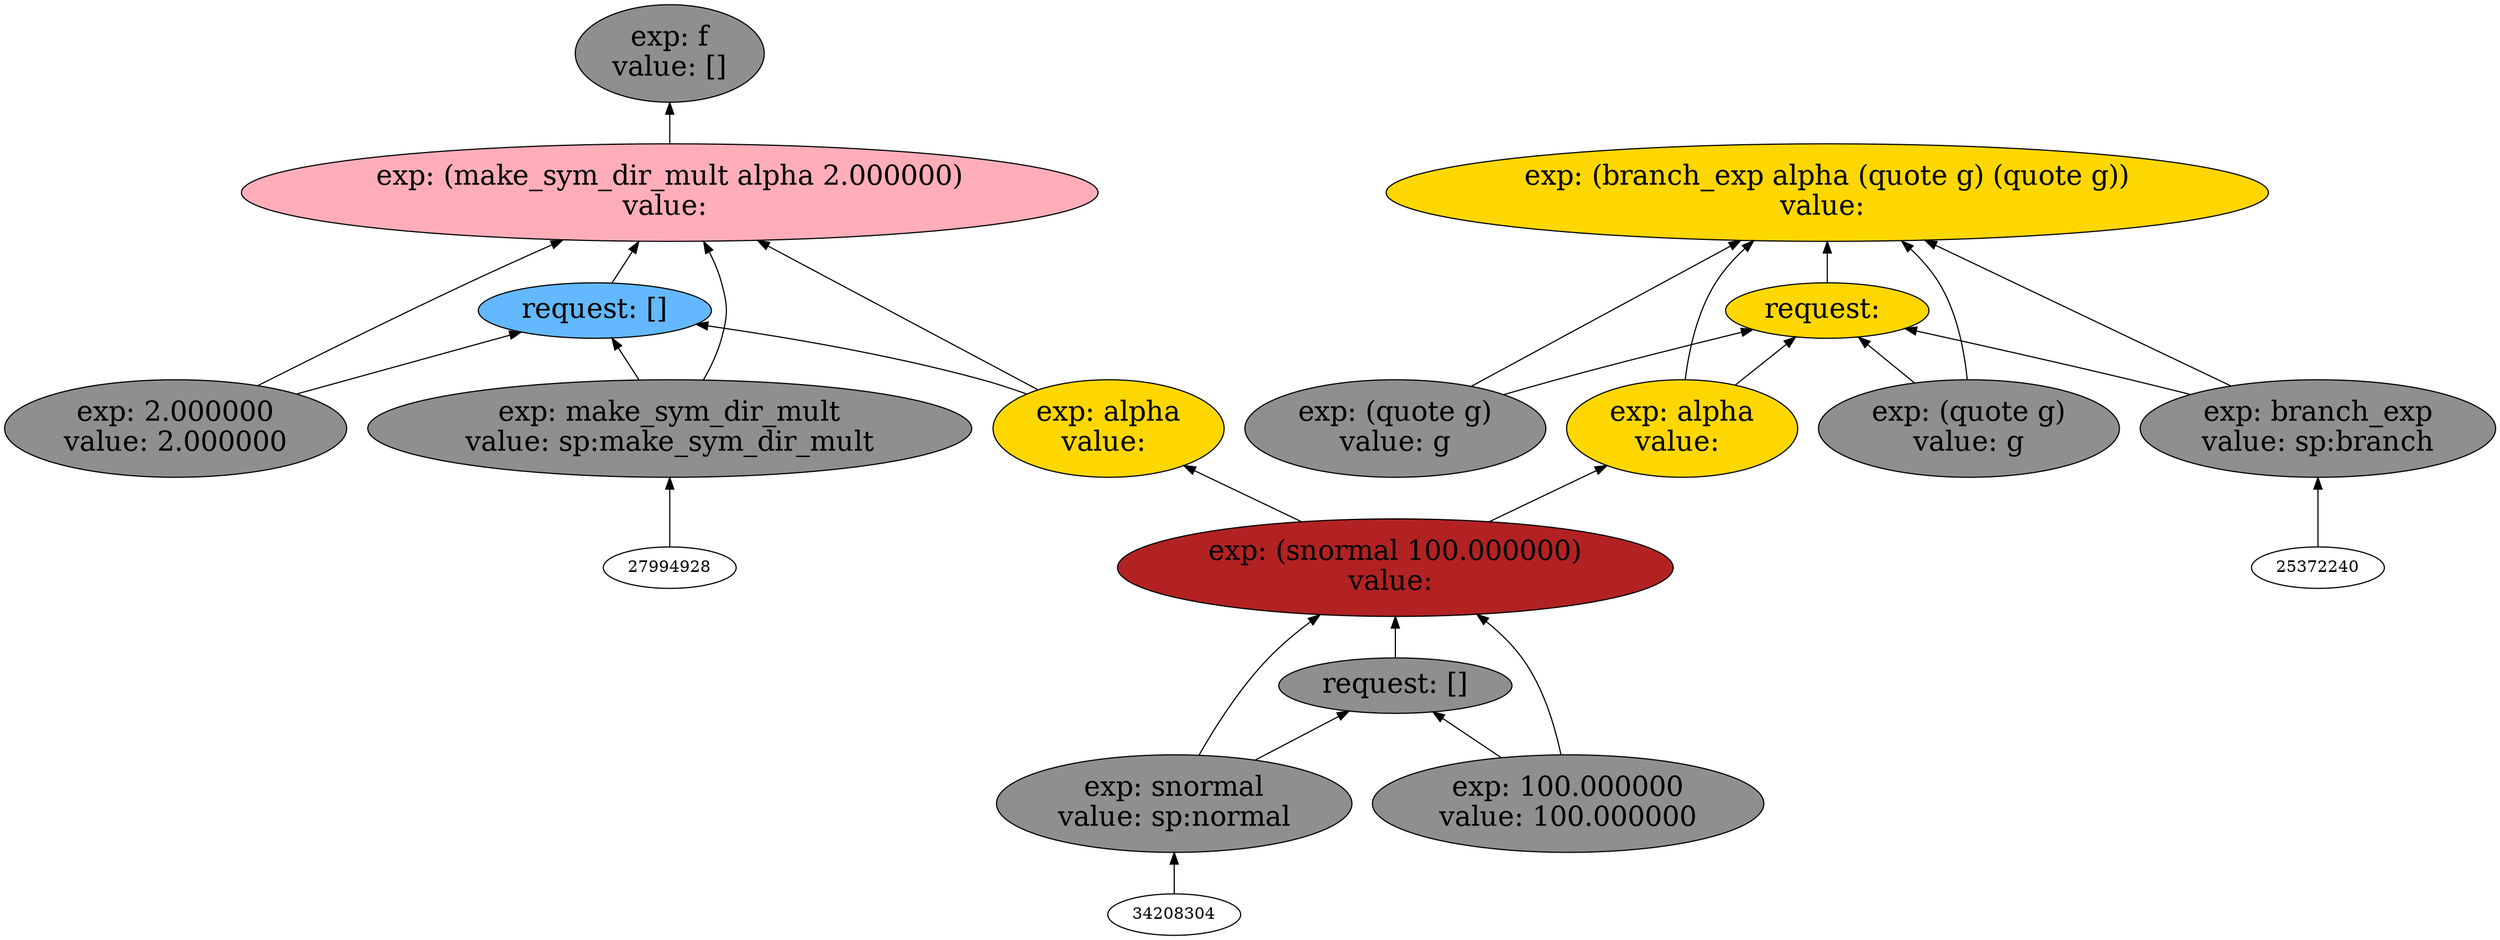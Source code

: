 digraph {
rankdir=BT
fontsize=24
subgraph clster1 {
label="Venture Families"
subgraph clster2 {
label="1"
"36427312"["fillcolor"="firebrick" "fontsize"="24" "label"="exp: (snormal 100.000000)\nvalue: " "shape"="ellipse" "style"="filled" ]
"36065888"["fillcolor"="grey56" "fontsize"="24" "label"="request: []" "shape"="ellipse" "style"="filled" ]
"34434816"["fillcolor"="grey56" "fontsize"="24" "label"="exp: snormal\nvalue: sp:normal" "shape"="ellipse" "style"="filled" ]
"34317760"["fillcolor"="grey56" "fontsize"="24" "label"="exp: 100.000000\nvalue: 100.000000" "shape"="ellipse" "style"="filled" ]
}

subgraph clster3 {
label="2"
"35328704"["fillcolor"="lightpink1" "fontsize"="24" "label"="exp: (make_sym_dir_mult alpha 2.000000)\nvalue: " "shape"="ellipse" "style"="filled" ]
"35290960"["fillcolor"="steelblue1" "fontsize"="24" "label"="request: []" "shape"="ellipse" "style"="filled" ]
"35744608"["fillcolor"="grey56" "fontsize"="24" "label"="exp: make_sym_dir_mult\nvalue: sp:make_sym_dir_mult" "shape"="ellipse" "style"="filled" ]
"35779552"["fillcolor"="gold" "fontsize"="24" "label"="exp: alpha\nvalue: " "shape"="ellipse" "style"="filled" ]
"36004368"["fillcolor"="grey56" "fontsize"="24" "label"="exp: 2.000000\nvalue: 2.000000" "shape"="ellipse" "style"="filled" ]
}

subgraph clster4 {
label="3"
"34618016"["fillcolor"="grey56" "fontsize"="24" "label"="exp: f\nvalue: []" "shape"="ellipse" "style"="filled" ]
}

subgraph clster5 {
label="4"
"34316512"["fillcolor"="gold" "fontsize"="24" "label"="exp: (branch_exp alpha (quote g) (quote g))\nvalue: " "shape"="ellipse" "style"="filled" ]
"36780592"["fillcolor"="gold" "fontsize"="24" "label"="request: " "shape"="ellipse" "style"="filled" ]
"34610800"["fillcolor"="grey56" "fontsize"="24" "label"="exp: branch_exp\nvalue: sp:branch" "shape"="ellipse" "style"="filled" ]
"34778800"["fillcolor"="gold" "fontsize"="24" "label"="exp: alpha\nvalue: " "shape"="ellipse" "style"="filled" ]
"34742976"["fillcolor"="grey56" "fontsize"="24" "label"="exp: (quote g)\nvalue: g" "shape"="ellipse" "style"="filled" ]
"34511968"["fillcolor"="grey56" "fontsize"="24" "label"="exp: (quote g)\nvalue: g" "shape"="ellipse" "style"="filled" ]
}

}

"34610800" -> "34316512"["arrowhead"="normal" "color"="black" "constraint"="true" "style"="solid" ]
"34610800" -> "36780592"["arrowhead"="normal" "color"="black" "constraint"="true" "style"="solid" ]
"25372240" -> "34610800"["arrowhead"="normal" "color"="black" "constraint"="true" "style"="solid" ]
"34778800" -> "34316512"["arrowhead"="normal" "color"="black" "constraint"="true" "style"="solid" ]
"34778800" -> "36780592"["arrowhead"="normal" "color"="black" "constraint"="true" "style"="solid" ]
"36427312" -> "34778800"["arrowhead"="normal" "color"="black" "constraint"="true" "style"="solid" ]
"34742976" -> "34316512"["arrowhead"="normal" "color"="black" "constraint"="true" "style"="solid" ]
"34742976" -> "36780592"["arrowhead"="normal" "color"="black" "constraint"="true" "style"="solid" ]
"34511968" -> "34316512"["arrowhead"="normal" "color"="black" "constraint"="true" "style"="solid" ]
"34511968" -> "36780592"["arrowhead"="normal" "color"="black" "constraint"="true" "style"="solid" ]
"36780592" -> "34316512"["arrowhead"="normal" "color"="black" "constraint"="true" "style"="solid" ]
"35328704" -> "34618016"["arrowhead"="normal" "color"="black" "constraint"="true" "style"="solid" ]
"35744608" -> "35328704"["arrowhead"="normal" "color"="black" "constraint"="true" "style"="solid" ]
"35744608" -> "35290960"["arrowhead"="normal" "color"="black" "constraint"="true" "style"="solid" ]
"27994928" -> "35744608"["arrowhead"="normal" "color"="black" "constraint"="true" "style"="solid" ]
"35779552" -> "35328704"["arrowhead"="normal" "color"="black" "constraint"="true" "style"="solid" ]
"35779552" -> "35290960"["arrowhead"="normal" "color"="black" "constraint"="true" "style"="solid" ]
"36427312" -> "35779552"["arrowhead"="normal" "color"="black" "constraint"="true" "style"="solid" ]
"36004368" -> "35328704"["arrowhead"="normal" "color"="black" "constraint"="true" "style"="solid" ]
"36004368" -> "35290960"["arrowhead"="normal" "color"="black" "constraint"="true" "style"="solid" ]
"35290960" -> "35328704"["arrowhead"="normal" "color"="black" "constraint"="true" "style"="solid" ]
"34434816" -> "36427312"["arrowhead"="normal" "color"="black" "constraint"="true" "style"="solid" ]
"34434816" -> "36065888"["arrowhead"="normal" "color"="black" "constraint"="true" "style"="solid" ]
"34208304" -> "34434816"["arrowhead"="normal" "color"="black" "constraint"="true" "style"="solid" ]
"34317760" -> "36427312"["arrowhead"="normal" "color"="black" "constraint"="true" "style"="solid" ]
"34317760" -> "36065888"["arrowhead"="normal" "color"="black" "constraint"="true" "style"="solid" ]
"36065888" -> "36427312"["arrowhead"="normal" "color"="black" "constraint"="true" "style"="solid" ]

}